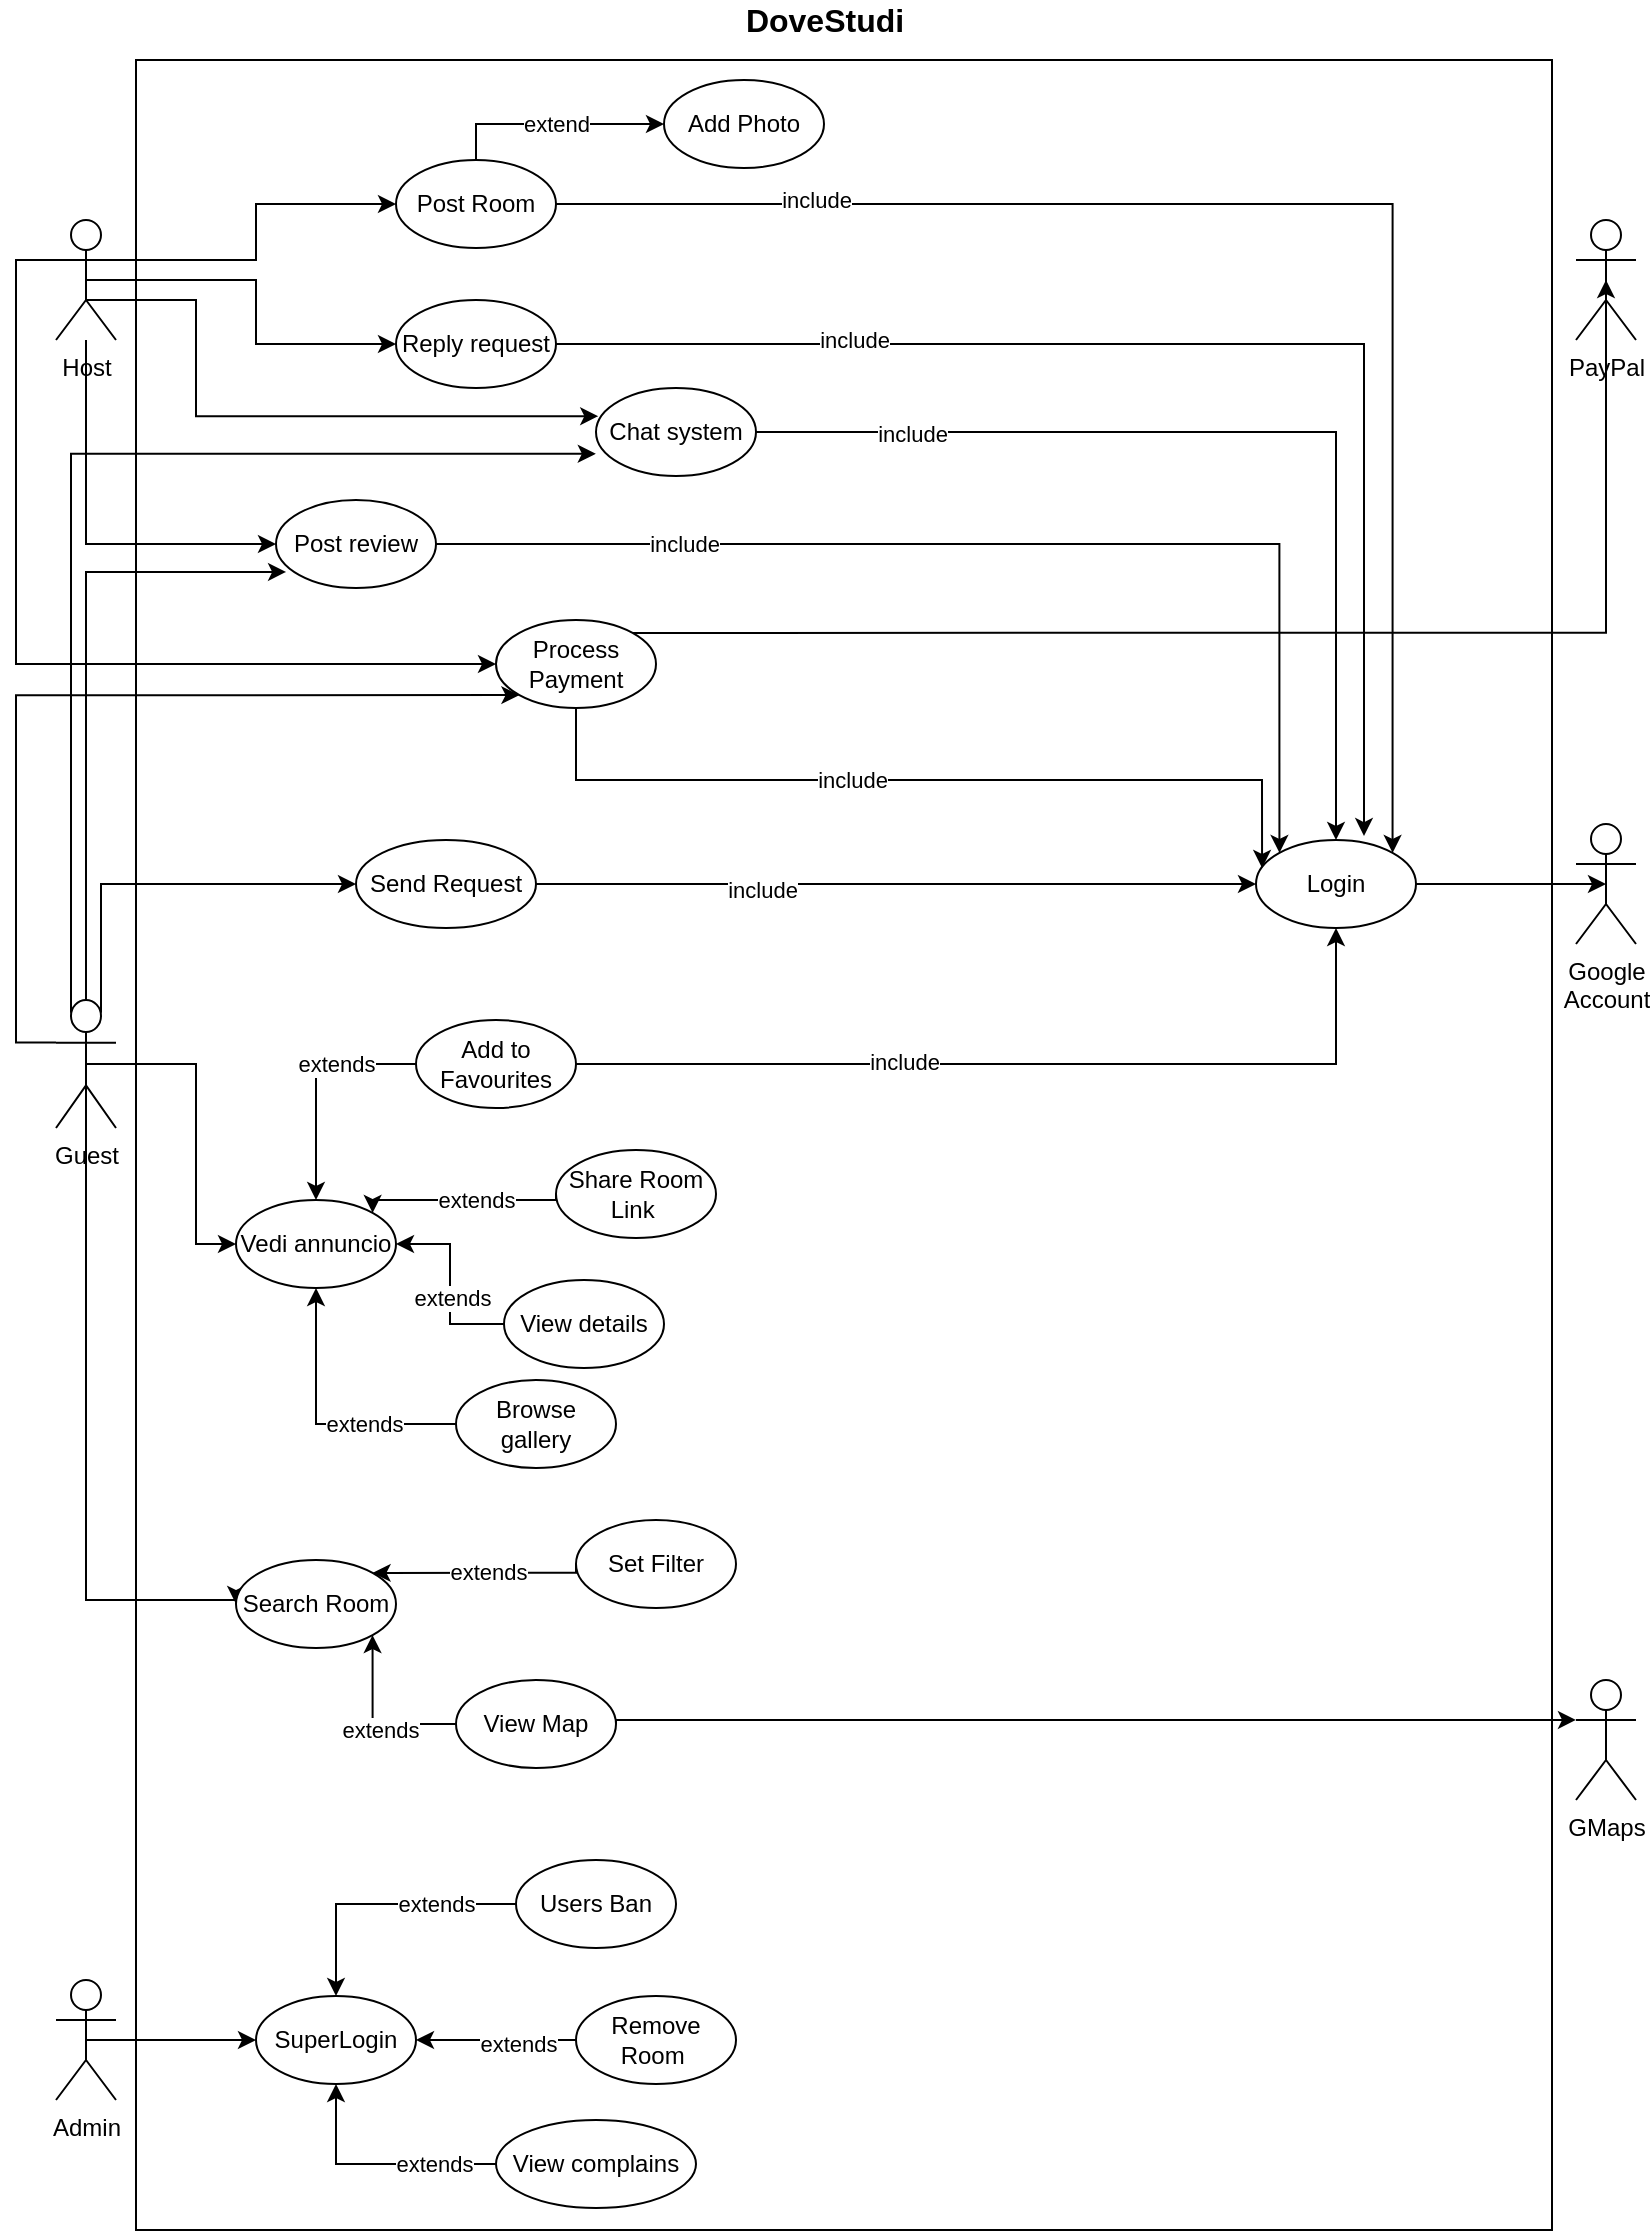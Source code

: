 <mxfile version="13.8.1" type="github"><diagram id="S6aOqGhqeq-BG47jcoKl" name="Page-1"><mxGraphModel dx="1447" dy="820" grid="1" gridSize="10" guides="1" tooltips="1" connect="1" arrows="1" fold="1" page="1" pageScale="1" pageWidth="827" pageHeight="1169" math="0" shadow="0"><root><mxCell id="0"/><mxCell id="1" parent="0"/><mxCell id="Q2K4f21obNatQnWwm_q--11" value="" style="rounded=0;whiteSpace=wrap;html=1;" parent="1" vertex="1"><mxGeometry x="70" y="40" width="708" height="1085" as="geometry"/></mxCell><mxCell id="Q2K4f21obNatQnWwm_q--108" style="edgeStyle=orthogonalEdgeStyle;rounded=0;orthogonalLoop=1;jettySize=auto;html=1;entryX=0;entryY=0.5;entryDx=0;entryDy=0;" parent="1" source="Q2K4f21obNatQnWwm_q--3" target="Q2K4f21obNatQnWwm_q--95" edge="1"><mxGeometry relative="1" as="geometry"><Array as="points"><mxPoint x="45" y="282"/></Array></mxGeometry></mxCell><mxCell id="Q2K4f21obNatQnWwm_q--128" style="edgeStyle=orthogonalEdgeStyle;rounded=0;orthogonalLoop=1;jettySize=auto;html=1;exitX=0;exitY=0.333;exitDx=0;exitDy=0;exitPerimeter=0;entryX=0;entryY=0.5;entryDx=0;entryDy=0;" parent="1" source="Q2K4f21obNatQnWwm_q--3" target="Q2K4f21obNatQnWwm_q--121" edge="1"><mxGeometry relative="1" as="geometry"/></mxCell><mxCell id="Q2K4f21obNatQnWwm_q--140" style="edgeStyle=orthogonalEdgeStyle;rounded=0;orthogonalLoop=1;jettySize=auto;html=1;exitX=1;exitY=0.333;exitDx=0;exitDy=0;exitPerimeter=0;entryX=0;entryY=0.5;entryDx=0;entryDy=0;" parent="1" source="Q2K4f21obNatQnWwm_q--3" target="Q2K4f21obNatQnWwm_q--122" edge="1"><mxGeometry relative="1" as="geometry"/></mxCell><mxCell id="Q2K4f21obNatQnWwm_q--146" style="edgeStyle=orthogonalEdgeStyle;rounded=0;orthogonalLoop=1;jettySize=auto;html=1;exitX=0.5;exitY=0.5;exitDx=0;exitDy=0;exitPerimeter=0;entryX=0;entryY=0.5;entryDx=0;entryDy=0;" parent="1" source="Q2K4f21obNatQnWwm_q--3" target="Q2K4f21obNatQnWwm_q--143" edge="1"><mxGeometry relative="1" as="geometry"/></mxCell><mxCell id="Q2K4f21obNatQnWwm_q--147" style="edgeStyle=orthogonalEdgeStyle;rounded=0;orthogonalLoop=1;jettySize=auto;html=1;exitX=0.5;exitY=0.5;exitDx=0;exitDy=0;exitPerimeter=0;entryX=0.014;entryY=0.32;entryDx=0;entryDy=0;entryPerimeter=0;" parent="1" source="Q2K4f21obNatQnWwm_q--3" target="Q2K4f21obNatQnWwm_q--142" edge="1"><mxGeometry relative="1" as="geometry"><Array as="points"><mxPoint x="45" y="160"/><mxPoint x="100" y="160"/><mxPoint x="100" y="218"/></Array></mxGeometry></mxCell><mxCell id="Q2K4f21obNatQnWwm_q--3" value="Host" style="shape=umlActor;verticalLabelPosition=bottom;verticalAlign=top;html=1;outlineConnect=0;" parent="1" vertex="1"><mxGeometry x="30" y="120" width="30" height="60" as="geometry"/></mxCell><mxCell id="Q2K4f21obNatQnWwm_q--84" style="edgeStyle=orthogonalEdgeStyle;rounded=0;orthogonalLoop=1;jettySize=auto;html=1;exitX=0.5;exitY=0.5;exitDx=0;exitDy=0;exitPerimeter=0;entryX=0;entryY=0.5;entryDx=0;entryDy=0;" parent="1" source="Q2K4f21obNatQnWwm_q--4" target="Q2K4f21obNatQnWwm_q--55" edge="1"><mxGeometry relative="1" as="geometry"><Array as="points"><mxPoint x="45" y="810"/><mxPoint x="120" y="810"/></Array></mxGeometry></mxCell><mxCell id="Q2K4f21obNatQnWwm_q--98" style="edgeStyle=orthogonalEdgeStyle;rounded=0;orthogonalLoop=1;jettySize=auto;html=1;exitX=0.5;exitY=0.5;exitDx=0;exitDy=0;exitPerimeter=0;entryX=0;entryY=0.5;entryDx=0;entryDy=0;" parent="1" source="Q2K4f21obNatQnWwm_q--4" target="Q2K4f21obNatQnWwm_q--97" edge="1"><mxGeometry relative="1" as="geometry"><Array as="points"><mxPoint x="100" y="542"/><mxPoint x="100" y="632"/></Array></mxGeometry></mxCell><mxCell id="Q2K4f21obNatQnWwm_q--117" style="edgeStyle=orthogonalEdgeStyle;rounded=0;orthogonalLoop=1;jettySize=auto;html=1;exitX=0.5;exitY=0;exitDx=0;exitDy=0;exitPerimeter=0;entryX=0.063;entryY=0.818;entryDx=0;entryDy=0;entryPerimeter=0;" parent="1" source="Q2K4f21obNatQnWwm_q--4" target="Q2K4f21obNatQnWwm_q--95" edge="1"><mxGeometry relative="1" as="geometry"><Array as="points"><mxPoint x="45" y="296"/></Array></mxGeometry></mxCell><mxCell id="Q2K4f21obNatQnWwm_q--118" style="edgeStyle=orthogonalEdgeStyle;rounded=0;orthogonalLoop=1;jettySize=auto;html=1;exitX=0.75;exitY=0.1;exitDx=0;exitDy=0;exitPerimeter=0;entryX=0;entryY=0.5;entryDx=0;entryDy=0;" parent="1" source="Q2K4f21obNatQnWwm_q--4" target="Q2K4f21obNatQnWwm_q--57" edge="1"><mxGeometry relative="1" as="geometry"><Array as="points"><mxPoint x="53" y="452"/></Array></mxGeometry></mxCell><mxCell id="Q2K4f21obNatQnWwm_q--131" style="edgeStyle=orthogonalEdgeStyle;rounded=0;orthogonalLoop=1;jettySize=auto;html=1;exitX=0;exitY=0.333;exitDx=0;exitDy=0;exitPerimeter=0;entryX=0;entryY=1;entryDx=0;entryDy=0;" parent="1" source="Q2K4f21obNatQnWwm_q--4" target="Q2K4f21obNatQnWwm_q--121" edge="1"><mxGeometry relative="1" as="geometry"><Array as="points"><mxPoint x="10" y="531"/><mxPoint x="10" y="358"/></Array></mxGeometry></mxCell><mxCell id="Q2K4f21obNatQnWwm_q--148" style="edgeStyle=orthogonalEdgeStyle;rounded=0;orthogonalLoop=1;jettySize=auto;html=1;exitX=0.25;exitY=0.1;exitDx=0;exitDy=0;exitPerimeter=0;entryX=-0.001;entryY=0.747;entryDx=0;entryDy=0;entryPerimeter=0;" parent="1" source="Q2K4f21obNatQnWwm_q--4" target="Q2K4f21obNatQnWwm_q--142" edge="1"><mxGeometry relative="1" as="geometry"><Array as="points"><mxPoint x="37" y="237"/></Array></mxGeometry></mxCell><mxCell id="Q2K4f21obNatQnWwm_q--4" value="Guest" style="shape=umlActor;verticalLabelPosition=bottom;verticalAlign=top;html=1;outlineConnect=0;" parent="1" vertex="1"><mxGeometry x="30" y="510" width="30" height="64" as="geometry"/></mxCell><mxCell id="Q2K4f21obNatQnWwm_q--5" value="Google&lt;br&gt;Account" style="shape=umlActor;verticalLabelPosition=bottom;verticalAlign=top;html=1;outlineConnect=0;" parent="1" vertex="1"><mxGeometry x="790" y="422" width="30" height="60" as="geometry"/></mxCell><mxCell id="Q2K4f21obNatQnWwm_q--13" value="PayPal" style="shape=umlActor;verticalLabelPosition=bottom;verticalAlign=top;html=1;outlineConnect=0;" parent="1" vertex="1"><mxGeometry x="790" y="120" width="30" height="60" as="geometry"/></mxCell><mxCell id="Q2K4f21obNatQnWwm_q--14" value="GMaps" style="shape=umlActor;verticalLabelPosition=bottom;verticalAlign=top;html=1;outlineConnect=0;" parent="1" vertex="1"><mxGeometry x="790" y="850" width="30" height="60" as="geometry"/></mxCell><mxCell id="Q2K4f21obNatQnWwm_q--25" style="edgeStyle=orthogonalEdgeStyle;rounded=0;orthogonalLoop=1;jettySize=auto;html=1;exitX=0.5;exitY=0.5;exitDx=0;exitDy=0;exitPerimeter=0;entryX=0;entryY=0.5;entryDx=0;entryDy=0;" parent="1" source="Q2K4f21obNatQnWwm_q--16" target="Q2K4f21obNatQnWwm_q--24" edge="1"><mxGeometry relative="1" as="geometry"/></mxCell><mxCell id="Q2K4f21obNatQnWwm_q--16" value="Admin" style="shape=umlActor;verticalLabelPosition=bottom;verticalAlign=top;html=1;outlineConnect=0;" parent="1" vertex="1"><mxGeometry x="30" y="1000" width="30" height="60" as="geometry"/></mxCell><mxCell id="Q2K4f21obNatQnWwm_q--24" value="SuperLogin" style="ellipse;whiteSpace=wrap;html=1;" parent="1" vertex="1"><mxGeometry x="130" y="1008" width="80" height="44" as="geometry"/></mxCell><mxCell id="Q2K4f21obNatQnWwm_q--91" style="edgeStyle=orthogonalEdgeStyle;rounded=0;orthogonalLoop=1;jettySize=auto;html=1;exitX=1;exitY=0.5;exitDx=0;exitDy=0;entryX=0.5;entryY=0.5;entryDx=0;entryDy=0;entryPerimeter=0;" parent="1" source="Q2K4f21obNatQnWwm_q--26" target="Q2K4f21obNatQnWwm_q--5" edge="1"><mxGeometry relative="1" as="geometry"/></mxCell><mxCell id="Q2K4f21obNatQnWwm_q--26" value="Login" style="ellipse;whiteSpace=wrap;html=1;" parent="1" vertex="1"><mxGeometry x="630" y="430" width="80" height="44" as="geometry"/></mxCell><mxCell id="Q2K4f21obNatQnWwm_q--42" style="edgeStyle=orthogonalEdgeStyle;rounded=0;orthogonalLoop=1;jettySize=auto;html=1;exitX=0;exitY=0.5;exitDx=0;exitDy=0;" parent="1" source="Q2K4f21obNatQnWwm_q--27" target="Q2K4f21obNatQnWwm_q--24" edge="1"><mxGeometry relative="1" as="geometry"/></mxCell><mxCell id="Q2K4f21obNatQnWwm_q--50" value="extends" style="edgeLabel;html=1;align=center;verticalAlign=middle;resizable=0;points=[];" parent="Q2K4f21obNatQnWwm_q--42" vertex="1" connectable="0"><mxGeometry y="-1" relative="1" as="geometry"><mxPoint x="28" y="1" as="offset"/></mxGeometry></mxCell><mxCell id="Q2K4f21obNatQnWwm_q--27" value="Users Ban" style="ellipse;whiteSpace=wrap;html=1;" parent="1" vertex="1"><mxGeometry x="260" y="940" width="80" height="44" as="geometry"/></mxCell><mxCell id="Q2K4f21obNatQnWwm_q--39" style="edgeStyle=orthogonalEdgeStyle;rounded=0;orthogonalLoop=1;jettySize=auto;html=1;exitX=0;exitY=0.5;exitDx=0;exitDy=0;entryX=1;entryY=0.5;entryDx=0;entryDy=0;" parent="1" source="Q2K4f21obNatQnWwm_q--28" target="Q2K4f21obNatQnWwm_q--24" edge="1"><mxGeometry relative="1" as="geometry"/></mxCell><mxCell id="Q2K4f21obNatQnWwm_q--51" value="extends" style="edgeLabel;html=1;align=center;verticalAlign=middle;resizable=0;points=[];" parent="Q2K4f21obNatQnWwm_q--39" vertex="1" connectable="0"><mxGeometry x="-0.26" y="2" relative="1" as="geometry"><mxPoint as="offset"/></mxGeometry></mxCell><mxCell id="Q2K4f21obNatQnWwm_q--28" value="Remove Room&amp;nbsp;" style="ellipse;whiteSpace=wrap;html=1;" parent="1" vertex="1"><mxGeometry x="290" y="1008" width="80" height="44" as="geometry"/></mxCell><mxCell id="Q2K4f21obNatQnWwm_q--40" style="edgeStyle=orthogonalEdgeStyle;rounded=0;orthogonalLoop=1;jettySize=auto;html=1;exitX=0;exitY=0.5;exitDx=0;exitDy=0;entryX=0.5;entryY=1;entryDx=0;entryDy=0;" parent="1" source="Q2K4f21obNatQnWwm_q--29" target="Q2K4f21obNatQnWwm_q--24" edge="1"><mxGeometry relative="1" as="geometry"/></mxCell><mxCell id="Q2K4f21obNatQnWwm_q--52" value="extends" style="edgeLabel;html=1;align=center;verticalAlign=middle;resizable=0;points=[];" parent="Q2K4f21obNatQnWwm_q--40" vertex="1" connectable="0"><mxGeometry x="-0.171" y="1" relative="1" as="geometry"><mxPoint x="18" y="-1" as="offset"/></mxGeometry></mxCell><mxCell id="Q2K4f21obNatQnWwm_q--29" value="View complains" style="ellipse;whiteSpace=wrap;html=1;" parent="1" vertex="1"><mxGeometry x="250" y="1070" width="100" height="44" as="geometry"/></mxCell><mxCell id="Q2K4f21obNatQnWwm_q--55" value="Search Room" style="ellipse;whiteSpace=wrap;html=1;" parent="1" vertex="1"><mxGeometry x="120" y="790" width="80" height="44" as="geometry"/></mxCell><mxCell id="Q2K4f21obNatQnWwm_q--61" style="edgeStyle=orthogonalEdgeStyle;rounded=0;orthogonalLoop=1;jettySize=auto;html=1;exitX=0;exitY=0.5;exitDx=0;exitDy=0;entryX=1;entryY=1;entryDx=0;entryDy=0;" parent="1" source="Q2K4f21obNatQnWwm_q--58" target="Q2K4f21obNatQnWwm_q--55" edge="1"><mxGeometry relative="1" as="geometry"/></mxCell><mxCell id="Q2K4f21obNatQnWwm_q--63" value="extends" style="edgeLabel;html=1;align=center;verticalAlign=middle;resizable=0;points=[];" parent="Q2K4f21obNatQnWwm_q--61" vertex="1" connectable="0"><mxGeometry x="-0.073" y="2" relative="1" as="geometry"><mxPoint x="2" y="1.17" as="offset"/></mxGeometry></mxCell><mxCell id="Q2K4f21obNatQnWwm_q--89" style="edgeStyle=orthogonalEdgeStyle;rounded=0;orthogonalLoop=1;jettySize=auto;html=1;exitX=1;exitY=0.5;exitDx=0;exitDy=0;entryX=0;entryY=0.333;entryDx=0;entryDy=0;entryPerimeter=0;" parent="1" source="Q2K4f21obNatQnWwm_q--58" target="Q2K4f21obNatQnWwm_q--14" edge="1"><mxGeometry relative="1" as="geometry"><Array as="points"><mxPoint x="310" y="870"/></Array></mxGeometry></mxCell><mxCell id="Q2K4f21obNatQnWwm_q--58" value="View Map" style="ellipse;whiteSpace=wrap;html=1;" parent="1" vertex="1"><mxGeometry x="230" y="850" width="80" height="44" as="geometry"/></mxCell><mxCell id="Q2K4f21obNatQnWwm_q--85" value="extends" style="edgeStyle=orthogonalEdgeStyle;rounded=0;orthogonalLoop=1;jettySize=auto;html=1;exitX=0;exitY=0.5;exitDx=0;exitDy=0;entryX=1;entryY=0;entryDx=0;entryDy=0;" parent="1" source="Q2K4f21obNatQnWwm_q--59" target="Q2K4f21obNatQnWwm_q--55" edge="1"><mxGeometry x="-0.095" relative="1" as="geometry"><mxPoint as="offset"/><Array as="points"><mxPoint x="290" y="796"/></Array></mxGeometry></mxCell><mxCell id="Q2K4f21obNatQnWwm_q--59" value="Set Filter" style="ellipse;whiteSpace=wrap;html=1;" parent="1" vertex="1"><mxGeometry x="290" y="770" width="80" height="44" as="geometry"/></mxCell><mxCell id="Q2K4f21obNatQnWwm_q--104" style="edgeStyle=orthogonalEdgeStyle;rounded=0;orthogonalLoop=1;jettySize=auto;html=1;exitX=0;exitY=0.5;exitDx=0;exitDy=0;entryX=1;entryY=0;entryDx=0;entryDy=0;" parent="1" source="Q2K4f21obNatQnWwm_q--69" target="Q2K4f21obNatQnWwm_q--97" edge="1"><mxGeometry relative="1" as="geometry"><Array as="points"><mxPoint x="280" y="610"/><mxPoint x="188" y="610"/></Array></mxGeometry></mxCell><mxCell id="Q2K4f21obNatQnWwm_q--106" value="extends" style="edgeLabel;html=1;align=center;verticalAlign=middle;resizable=0;points=[];" parent="Q2K4f21obNatQnWwm_q--104" vertex="1" connectable="0"><mxGeometry x="-0.085" y="-2" relative="1" as="geometry"><mxPoint x="3" y="2" as="offset"/></mxGeometry></mxCell><mxCell id="Q2K4f21obNatQnWwm_q--69" value="Share Room Link&amp;nbsp;" style="ellipse;whiteSpace=wrap;html=1;" parent="1" vertex="1"><mxGeometry x="280" y="585" width="80" height="44" as="geometry"/></mxCell><mxCell id="Q2K4f21obNatQnWwm_q--99" style="edgeStyle=orthogonalEdgeStyle;rounded=0;orthogonalLoop=1;jettySize=auto;html=1;exitX=0;exitY=0.5;exitDx=0;exitDy=0;entryX=0.5;entryY=1;entryDx=0;entryDy=0;" parent="1" source="Q2K4f21obNatQnWwm_q--70" target="Q2K4f21obNatQnWwm_q--97" edge="1"><mxGeometry relative="1" as="geometry"/></mxCell><mxCell id="Q2K4f21obNatQnWwm_q--100" value="extends" style="edgeLabel;html=1;align=center;verticalAlign=middle;resizable=0;points=[];" parent="Q2K4f21obNatQnWwm_q--99" vertex="1" connectable="0"><mxGeometry x="0.033" y="-1" relative="1" as="geometry"><mxPoint x="23" y="1" as="offset"/></mxGeometry></mxCell><mxCell id="Q2K4f21obNatQnWwm_q--70" value="Browse gallery" style="ellipse;whiteSpace=wrap;html=1;" parent="1" vertex="1"><mxGeometry x="230" y="700" width="80" height="44" as="geometry"/></mxCell><mxCell id="Q2K4f21obNatQnWwm_q--119" style="edgeStyle=orthogonalEdgeStyle;rounded=0;orthogonalLoop=1;jettySize=auto;html=1;exitX=0;exitY=0.5;exitDx=0;exitDy=0;entryX=0.5;entryY=0;entryDx=0;entryDy=0;" parent="1" source="Q2K4f21obNatQnWwm_q--76" target="Q2K4f21obNatQnWwm_q--97" edge="1"><mxGeometry relative="1" as="geometry"/></mxCell><mxCell id="Q2K4f21obNatQnWwm_q--120" value="extends" style="edgeLabel;html=1;align=center;verticalAlign=middle;resizable=0;points=[];" parent="Q2K4f21obNatQnWwm_q--119" vertex="1" connectable="0"><mxGeometry x="-0.32" y="1" relative="1" as="geometry"><mxPoint y="-1" as="offset"/></mxGeometry></mxCell><mxCell id="Q2K4f21obNatQnWwm_q--137" style="edgeStyle=orthogonalEdgeStyle;rounded=0;orthogonalLoop=1;jettySize=auto;html=1;exitX=1;exitY=0.5;exitDx=0;exitDy=0;entryX=0.5;entryY=1;entryDx=0;entryDy=0;" parent="1" source="Q2K4f21obNatQnWwm_q--76" target="Q2K4f21obNatQnWwm_q--26" edge="1"><mxGeometry relative="1" as="geometry"><Array as="points"><mxPoint x="670" y="542"/></Array></mxGeometry></mxCell><mxCell id="Q2K4f21obNatQnWwm_q--138" value="include" style="edgeLabel;html=1;align=center;verticalAlign=middle;resizable=0;points=[];" parent="Q2K4f21obNatQnWwm_q--137" vertex="1" connectable="0"><mxGeometry x="-0.27" y="1" relative="1" as="geometry"><mxPoint as="offset"/></mxGeometry></mxCell><mxCell id="Q2K4f21obNatQnWwm_q--76" value="Add to Favourites" style="ellipse;whiteSpace=wrap;html=1;" parent="1" vertex="1"><mxGeometry x="210" y="520" width="80" height="44" as="geometry"/></mxCell><mxCell id="Q2K4f21obNatQnWwm_q--132" style="edgeStyle=orthogonalEdgeStyle;rounded=0;orthogonalLoop=1;jettySize=auto;html=1;exitX=1;exitY=0.5;exitDx=0;exitDy=0;entryX=0;entryY=0;entryDx=0;entryDy=0;" parent="1" source="Q2K4f21obNatQnWwm_q--95" target="Q2K4f21obNatQnWwm_q--26" edge="1"><mxGeometry relative="1" as="geometry"><Array as="points"><mxPoint x="642" y="282"/></Array></mxGeometry></mxCell><mxCell id="Q2K4f21obNatQnWwm_q--133" value="include" style="edgeLabel;html=1;align=center;verticalAlign=middle;resizable=0;points=[];" parent="Q2K4f21obNatQnWwm_q--132" vertex="1" connectable="0"><mxGeometry x="-0.559" y="-4" relative="1" as="geometry"><mxPoint x="-3" y="-4" as="offset"/></mxGeometry></mxCell><mxCell id="Q2K4f21obNatQnWwm_q--95" value="Post review" style="ellipse;whiteSpace=wrap;html=1;" parent="1" vertex="1"><mxGeometry x="140" y="260" width="80" height="44" as="geometry"/></mxCell><mxCell id="Q2K4f21obNatQnWwm_q--101" style="edgeStyle=orthogonalEdgeStyle;rounded=0;orthogonalLoop=1;jettySize=auto;html=1;exitX=0;exitY=0.5;exitDx=0;exitDy=0;" parent="1" source="Q2K4f21obNatQnWwm_q--96" target="Q2K4f21obNatQnWwm_q--97" edge="1"><mxGeometry relative="1" as="geometry"/></mxCell><mxCell id="Q2K4f21obNatQnWwm_q--102" value="extends" style="edgeLabel;html=1;align=center;verticalAlign=middle;resizable=0;points=[];" parent="Q2K4f21obNatQnWwm_q--101" vertex="1" connectable="0"><mxGeometry x="-0.14" y="-1" relative="1" as="geometry"><mxPoint as="offset"/></mxGeometry></mxCell><mxCell id="Q2K4f21obNatQnWwm_q--96" value="View details" style="ellipse;whiteSpace=wrap;html=1;" parent="1" vertex="1"><mxGeometry x="254" y="650" width="80" height="44" as="geometry"/></mxCell><mxCell id="Q2K4f21obNatQnWwm_q--97" value="Vedi annuncio" style="ellipse;whiteSpace=wrap;html=1;" parent="1" vertex="1"><mxGeometry x="120" y="610" width="80" height="44" as="geometry"/></mxCell><mxCell id="A3zRzVIrhdaoTugr8JHT-1" style="edgeStyle=orthogonalEdgeStyle;rounded=0;orthogonalLoop=1;jettySize=auto;html=1;exitX=1;exitY=0.5;exitDx=0;exitDy=0;entryX=0;entryY=0.5;entryDx=0;entryDy=0;" parent="1" source="Q2K4f21obNatQnWwm_q--57" target="Q2K4f21obNatQnWwm_q--26" edge="1"><mxGeometry relative="1" as="geometry"><Array as="points"><mxPoint x="610" y="452"/><mxPoint x="610" y="452"/></Array></mxGeometry></mxCell><mxCell id="A3zRzVIrhdaoTugr8JHT-2" value="include" style="edgeLabel;html=1;align=center;verticalAlign=middle;resizable=0;points=[];" parent="A3zRzVIrhdaoTugr8JHT-1" vertex="1" connectable="0"><mxGeometry x="-0.372" y="-3" relative="1" as="geometry"><mxPoint as="offset"/></mxGeometry></mxCell><mxCell id="Q2K4f21obNatQnWwm_q--57" value="Send Request" style="ellipse;whiteSpace=wrap;html=1;" parent="1" vertex="1"><mxGeometry x="180" y="430" width="90" height="44" as="geometry"/></mxCell><mxCell id="Q2K4f21obNatQnWwm_q--124" style="edgeStyle=orthogonalEdgeStyle;rounded=0;orthogonalLoop=1;jettySize=auto;html=1;exitX=1;exitY=0;exitDx=0;exitDy=0;entryX=0.5;entryY=0.5;entryDx=0;entryDy=0;entryPerimeter=0;" parent="1" source="Q2K4f21obNatQnWwm_q--121" target="Q2K4f21obNatQnWwm_q--13" edge="1"><mxGeometry relative="1" as="geometry"/></mxCell><mxCell id="A3zRzVIrhdaoTugr8JHT-4" style="edgeStyle=orthogonalEdgeStyle;rounded=0;orthogonalLoop=1;jettySize=auto;html=1;exitX=0.5;exitY=1;exitDx=0;exitDy=0;entryX=0.038;entryY=0.318;entryDx=0;entryDy=0;entryPerimeter=0;" parent="1" source="Q2K4f21obNatQnWwm_q--121" target="Q2K4f21obNatQnWwm_q--26" edge="1"><mxGeometry relative="1" as="geometry"><Array as="points"><mxPoint x="290" y="400"/><mxPoint x="633" y="400"/></Array></mxGeometry></mxCell><mxCell id="A3zRzVIrhdaoTugr8JHT-5" value="include" style="edgeLabel;html=1;align=center;verticalAlign=middle;resizable=0;points=[];" parent="A3zRzVIrhdaoTugr8JHT-4" vertex="1" connectable="0"><mxGeometry x="-0.177" relative="1" as="geometry"><mxPoint as="offset"/></mxGeometry></mxCell><mxCell id="Q2K4f21obNatQnWwm_q--121" value="Process&lt;br&gt;Payment" style="ellipse;whiteSpace=wrap;html=1;" parent="1" vertex="1"><mxGeometry x="250" y="320" width="80" height="44" as="geometry"/></mxCell><mxCell id="Q2K4f21obNatQnWwm_q--144" style="edgeStyle=orthogonalEdgeStyle;rounded=0;orthogonalLoop=1;jettySize=auto;html=1;exitX=1;exitY=0;exitDx=0;exitDy=0;entryX=0;entryY=0.5;entryDx=0;entryDy=0;" parent="1" source="Q2K4f21obNatQnWwm_q--122" target="Q2K4f21obNatQnWwm_q--141" edge="1"><mxGeometry relative="1" as="geometry"><Array as="points"><mxPoint x="240" y="97"/><mxPoint x="240" y="72"/></Array></mxGeometry></mxCell><mxCell id="Q2K4f21obNatQnWwm_q--145" value="extend" style="edgeLabel;html=1;align=center;verticalAlign=middle;resizable=0;points=[];" parent="Q2K4f21obNatQnWwm_q--144" vertex="1" connectable="0"><mxGeometry x="-0.043" y="1" relative="1" as="geometry"><mxPoint x="22.7" y="0.95" as="offset"/></mxGeometry></mxCell><mxCell id="Q2K4f21obNatQnWwm_q--151" style="edgeStyle=orthogonalEdgeStyle;rounded=0;orthogonalLoop=1;jettySize=auto;html=1;exitX=1;exitY=0.5;exitDx=0;exitDy=0;entryX=1;entryY=0;entryDx=0;entryDy=0;" parent="1" source="Q2K4f21obNatQnWwm_q--122" target="Q2K4f21obNatQnWwm_q--26" edge="1"><mxGeometry relative="1" as="geometry"><Array as="points"><mxPoint x="699" y="112"/></Array></mxGeometry></mxCell><mxCell id="Q2K4f21obNatQnWwm_q--153" value="include" style="edgeLabel;html=1;align=center;verticalAlign=middle;resizable=0;points=[];" parent="Q2K4f21obNatQnWwm_q--151" vertex="1" connectable="0"><mxGeometry x="-0.65" y="2" relative="1" as="geometry"><mxPoint as="offset"/></mxGeometry></mxCell><mxCell id="Q2K4f21obNatQnWwm_q--122" value="Post Room" style="ellipse;whiteSpace=wrap;html=1;" parent="1" vertex="1"><mxGeometry x="200" y="90" width="80" height="44" as="geometry"/></mxCell><mxCell id="Q2K4f21obNatQnWwm_q--141" value="Add Photo" style="ellipse;whiteSpace=wrap;html=1;" parent="1" vertex="1"><mxGeometry x="334" y="50" width="80" height="44" as="geometry"/></mxCell><mxCell id="Q2K4f21obNatQnWwm_q--149" style="edgeStyle=orthogonalEdgeStyle;rounded=0;orthogonalLoop=1;jettySize=auto;html=1;exitX=1;exitY=0.5;exitDx=0;exitDy=0;" parent="1" source="Q2K4f21obNatQnWwm_q--142" target="Q2K4f21obNatQnWwm_q--26" edge="1"><mxGeometry relative="1" as="geometry"/></mxCell><mxCell id="Q2K4f21obNatQnWwm_q--155" value="include" style="edgeLabel;html=1;align=center;verticalAlign=middle;resizable=0;points=[];" parent="Q2K4f21obNatQnWwm_q--149" vertex="1" connectable="0"><mxGeometry x="-0.684" y="-1" relative="1" as="geometry"><mxPoint as="offset"/></mxGeometry></mxCell><mxCell id="Q2K4f21obNatQnWwm_q--142" value="Chat system" style="ellipse;whiteSpace=wrap;html=1;" parent="1" vertex="1"><mxGeometry x="300" y="204" width="80" height="44" as="geometry"/></mxCell><mxCell id="Q2K4f21obNatQnWwm_q--152" style="edgeStyle=orthogonalEdgeStyle;rounded=0;orthogonalLoop=1;jettySize=auto;html=1;exitX=1;exitY=0.5;exitDx=0;exitDy=0;entryX=0.675;entryY=-0.045;entryDx=0;entryDy=0;entryPerimeter=0;" parent="1" source="Q2K4f21obNatQnWwm_q--143" target="Q2K4f21obNatQnWwm_q--26" edge="1"><mxGeometry relative="1" as="geometry"/></mxCell><mxCell id="Q2K4f21obNatQnWwm_q--154" value="include" style="edgeLabel;html=1;align=center;verticalAlign=middle;resizable=0;points=[];" parent="Q2K4f21obNatQnWwm_q--152" vertex="1" connectable="0"><mxGeometry x="-0.542" y="2" relative="1" as="geometry"><mxPoint as="offset"/></mxGeometry></mxCell><mxCell id="Q2K4f21obNatQnWwm_q--143" value="Reply request" style="ellipse;whiteSpace=wrap;html=1;" parent="1" vertex="1"><mxGeometry x="200" y="160" width="80" height="44" as="geometry"/></mxCell><mxCell id="A3zRzVIrhdaoTugr8JHT-3" value="&lt;font style=&quot;font-size: 16px&quot;&gt;&lt;b&gt;DoveStudi&lt;/b&gt;&lt;/font&gt;" style="text;html=1;align=center;verticalAlign=middle;resizable=0;points=[];autosize=1;" parent="1" vertex="1"><mxGeometry x="369" y="10" width="90" height="20" as="geometry"/></mxCell></root></mxGraphModel></diagram></mxfile>